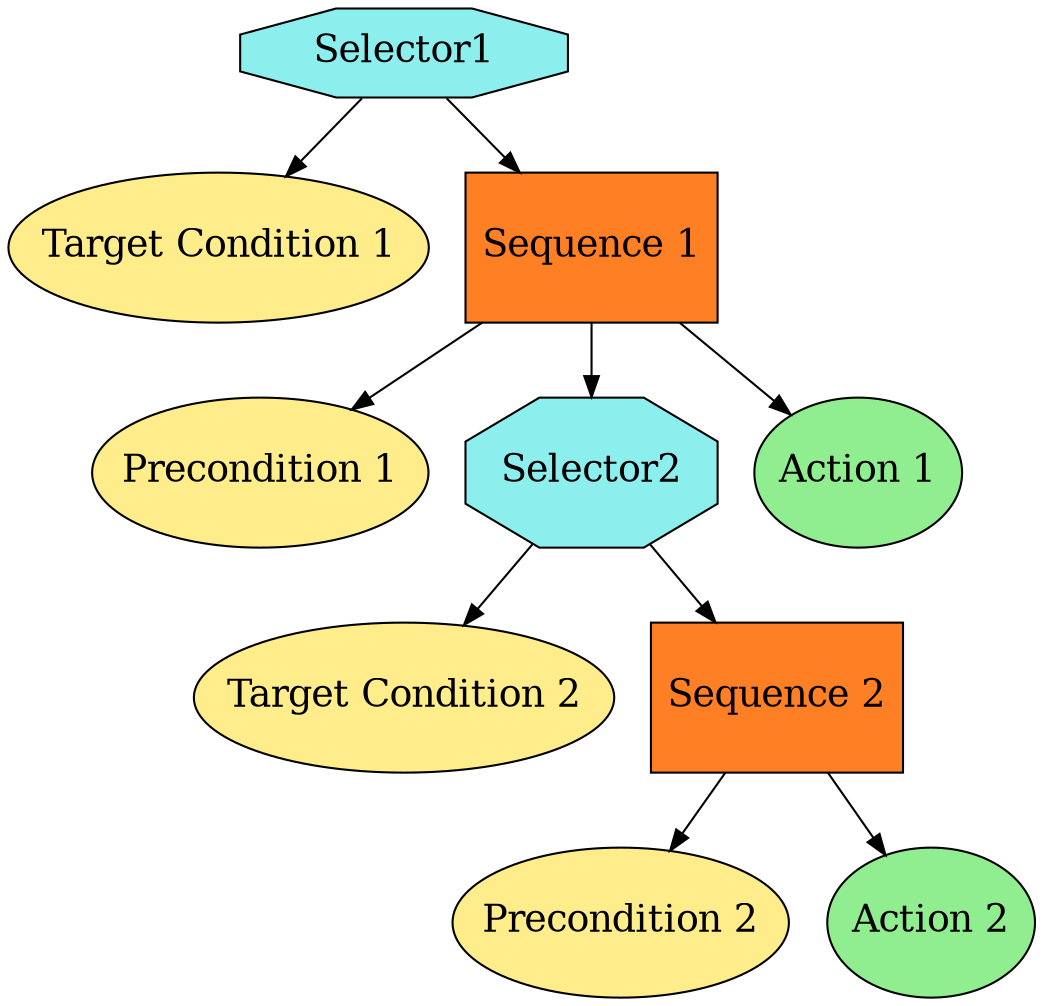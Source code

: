 digraph pastafarianism {
ordering=out;
graph [fontname="times-roman"];
node [fontname="times-roman"];
edge [fontname="times-roman"];
Selector1 [fillcolor=darkslategray2, fontcolor=black, fontsize=18, label=Selector1, shape=octagon, style=filled];
"Target Condition 1" [fillcolor=lightgoldenrod1, fontcolor=black, fontsize=18, height=1.0, label="Target Condition 1", shape=ellipse, style=filled];
Selector1 -> "Target Condition 1";
"Sequence 1" [fillcolor=chocolate1, fontcolor=black, fontsize=18, height=1.0, label="Sequence 1", shape=box, style=filled];
Selector1 -> "Sequence 1";
"Precondition 1" [fillcolor=lightgoldenrod1, fontcolor=black, fontsize=18, height=1.0, label="Precondition 1", shape=ellipse, style=filled];
"Sequence 1" -> "Precondition 1";
Selector2 [fillcolor=darkslategray2, fontcolor=black, fontsize=18, height=1.0, label=Selector2, shape=octagon, style=filled];
"Sequence 1" -> Selector2;
"Target Condition 2" [fillcolor=lightgoldenrod1, fontcolor=black, fontsize=18, height=1.0, label="Target Condition 2", shape=ellipse, style=filled];
Selector2 -> "Target Condition 2";
"Sequence 2" [fillcolor=chocolate1, fontcolor=black, fontsize=18, height=1.0, label="Sequence 2", shape=box, style=filled];
Selector2 -> "Sequence 2";
"Precondition 2" [fillcolor=lightgoldenrod1, fontcolor=black, fontsize=18, height=1.0, label="Precondition 2", shape=ellipse, style=filled];
"Sequence 2" -> "Precondition 2";
"Action 2" [fillcolor=lightgreen, fontcolor=black, fontsize=18, height=1.0, label="Action 2", shape=ellipse, style=filled];
"Sequence 2" -> "Action 2";
"Action 1" [fillcolor=lightgreen, fontcolor=black, fontsize=18, height=1.0, label="Action 1", shape=ellipse, style=filled];
"Sequence 1" -> "Action 1";
}
